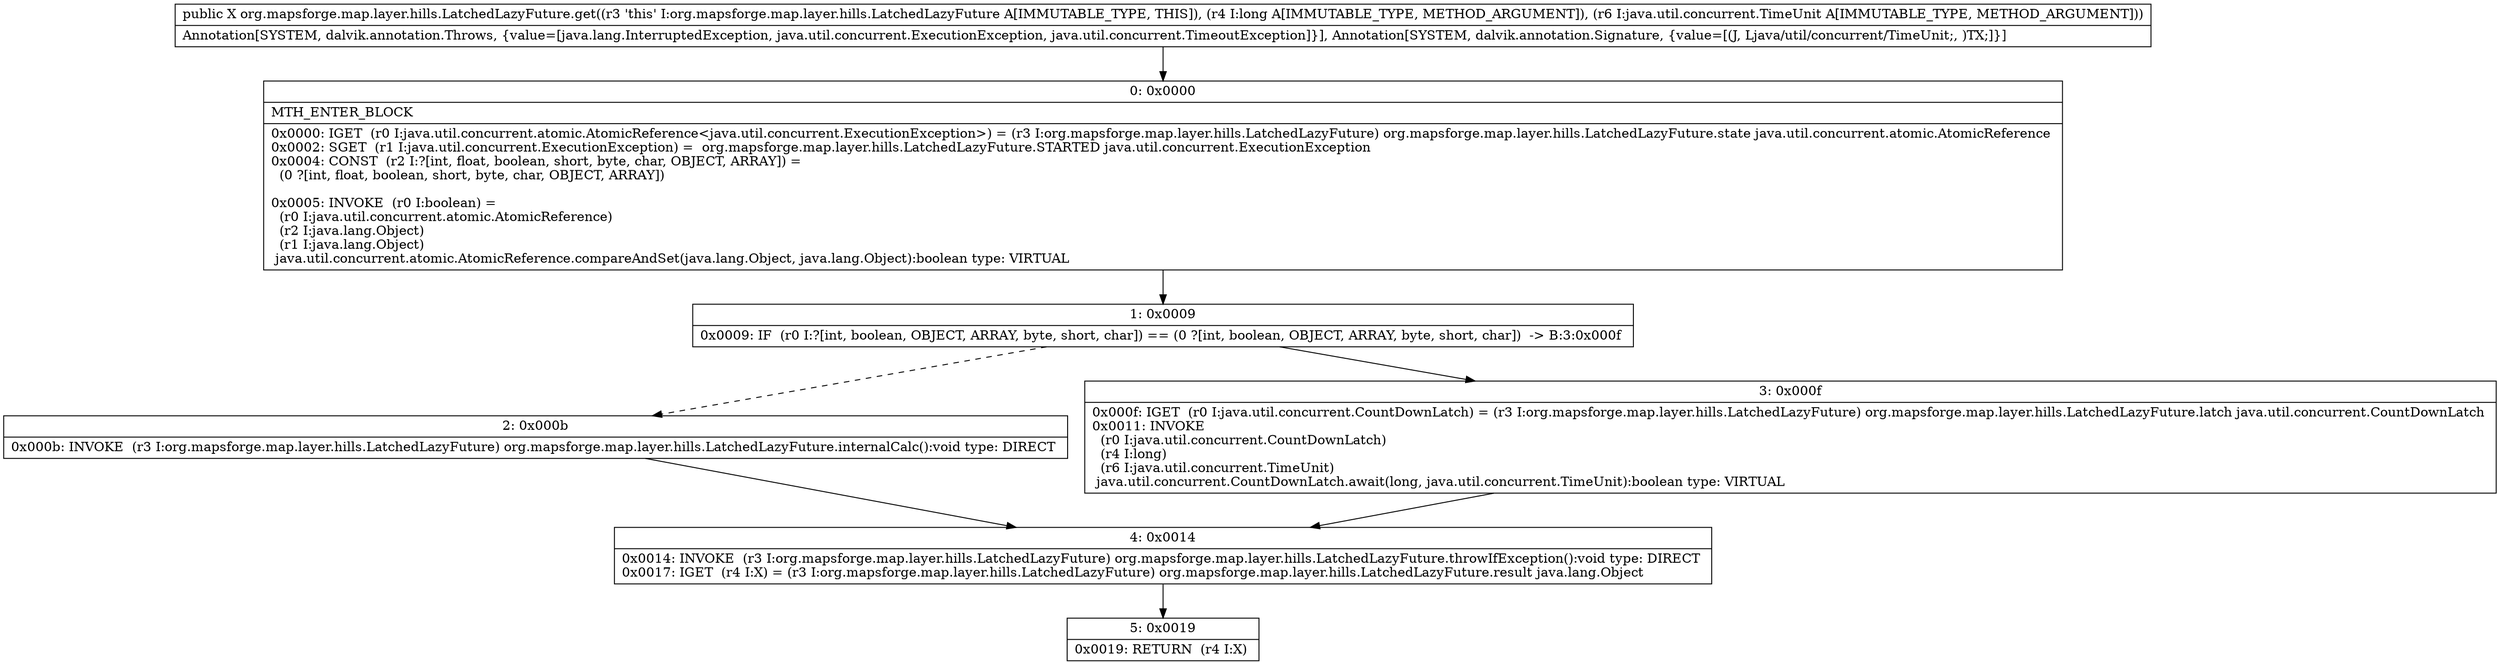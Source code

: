 digraph "CFG fororg.mapsforge.map.layer.hills.LatchedLazyFuture.get(JLjava\/util\/concurrent\/TimeUnit;)Ljava\/lang\/Object;" {
Node_0 [shape=record,label="{0\:\ 0x0000|MTH_ENTER_BLOCK\l|0x0000: IGET  (r0 I:java.util.concurrent.atomic.AtomicReference\<java.util.concurrent.ExecutionException\>) = (r3 I:org.mapsforge.map.layer.hills.LatchedLazyFuture) org.mapsforge.map.layer.hills.LatchedLazyFuture.state java.util.concurrent.atomic.AtomicReference \l0x0002: SGET  (r1 I:java.util.concurrent.ExecutionException) =  org.mapsforge.map.layer.hills.LatchedLazyFuture.STARTED java.util.concurrent.ExecutionException \l0x0004: CONST  (r2 I:?[int, float, boolean, short, byte, char, OBJECT, ARRAY]) = \l  (0 ?[int, float, boolean, short, byte, char, OBJECT, ARRAY])\l \l0x0005: INVOKE  (r0 I:boolean) = \l  (r0 I:java.util.concurrent.atomic.AtomicReference)\l  (r2 I:java.lang.Object)\l  (r1 I:java.lang.Object)\l java.util.concurrent.atomic.AtomicReference.compareAndSet(java.lang.Object, java.lang.Object):boolean type: VIRTUAL \l}"];
Node_1 [shape=record,label="{1\:\ 0x0009|0x0009: IF  (r0 I:?[int, boolean, OBJECT, ARRAY, byte, short, char]) == (0 ?[int, boolean, OBJECT, ARRAY, byte, short, char])  \-\> B:3:0x000f \l}"];
Node_2 [shape=record,label="{2\:\ 0x000b|0x000b: INVOKE  (r3 I:org.mapsforge.map.layer.hills.LatchedLazyFuture) org.mapsforge.map.layer.hills.LatchedLazyFuture.internalCalc():void type: DIRECT \l}"];
Node_3 [shape=record,label="{3\:\ 0x000f|0x000f: IGET  (r0 I:java.util.concurrent.CountDownLatch) = (r3 I:org.mapsforge.map.layer.hills.LatchedLazyFuture) org.mapsforge.map.layer.hills.LatchedLazyFuture.latch java.util.concurrent.CountDownLatch \l0x0011: INVOKE  \l  (r0 I:java.util.concurrent.CountDownLatch)\l  (r4 I:long)\l  (r6 I:java.util.concurrent.TimeUnit)\l java.util.concurrent.CountDownLatch.await(long, java.util.concurrent.TimeUnit):boolean type: VIRTUAL \l}"];
Node_4 [shape=record,label="{4\:\ 0x0014|0x0014: INVOKE  (r3 I:org.mapsforge.map.layer.hills.LatchedLazyFuture) org.mapsforge.map.layer.hills.LatchedLazyFuture.throwIfException():void type: DIRECT \l0x0017: IGET  (r4 I:X) = (r3 I:org.mapsforge.map.layer.hills.LatchedLazyFuture) org.mapsforge.map.layer.hills.LatchedLazyFuture.result java.lang.Object \l}"];
Node_5 [shape=record,label="{5\:\ 0x0019|0x0019: RETURN  (r4 I:X) \l}"];
MethodNode[shape=record,label="{public X org.mapsforge.map.layer.hills.LatchedLazyFuture.get((r3 'this' I:org.mapsforge.map.layer.hills.LatchedLazyFuture A[IMMUTABLE_TYPE, THIS]), (r4 I:long A[IMMUTABLE_TYPE, METHOD_ARGUMENT]), (r6 I:java.util.concurrent.TimeUnit A[IMMUTABLE_TYPE, METHOD_ARGUMENT]))  | Annotation[SYSTEM, dalvik.annotation.Throws, \{value=[java.lang.InterruptedException, java.util.concurrent.ExecutionException, java.util.concurrent.TimeoutException]\}], Annotation[SYSTEM, dalvik.annotation.Signature, \{value=[(J, Ljava\/util\/concurrent\/TimeUnit;, )TX;]\}]\l}"];
MethodNode -> Node_0;
Node_0 -> Node_1;
Node_1 -> Node_2[style=dashed];
Node_1 -> Node_3;
Node_2 -> Node_4;
Node_3 -> Node_4;
Node_4 -> Node_5;
}

